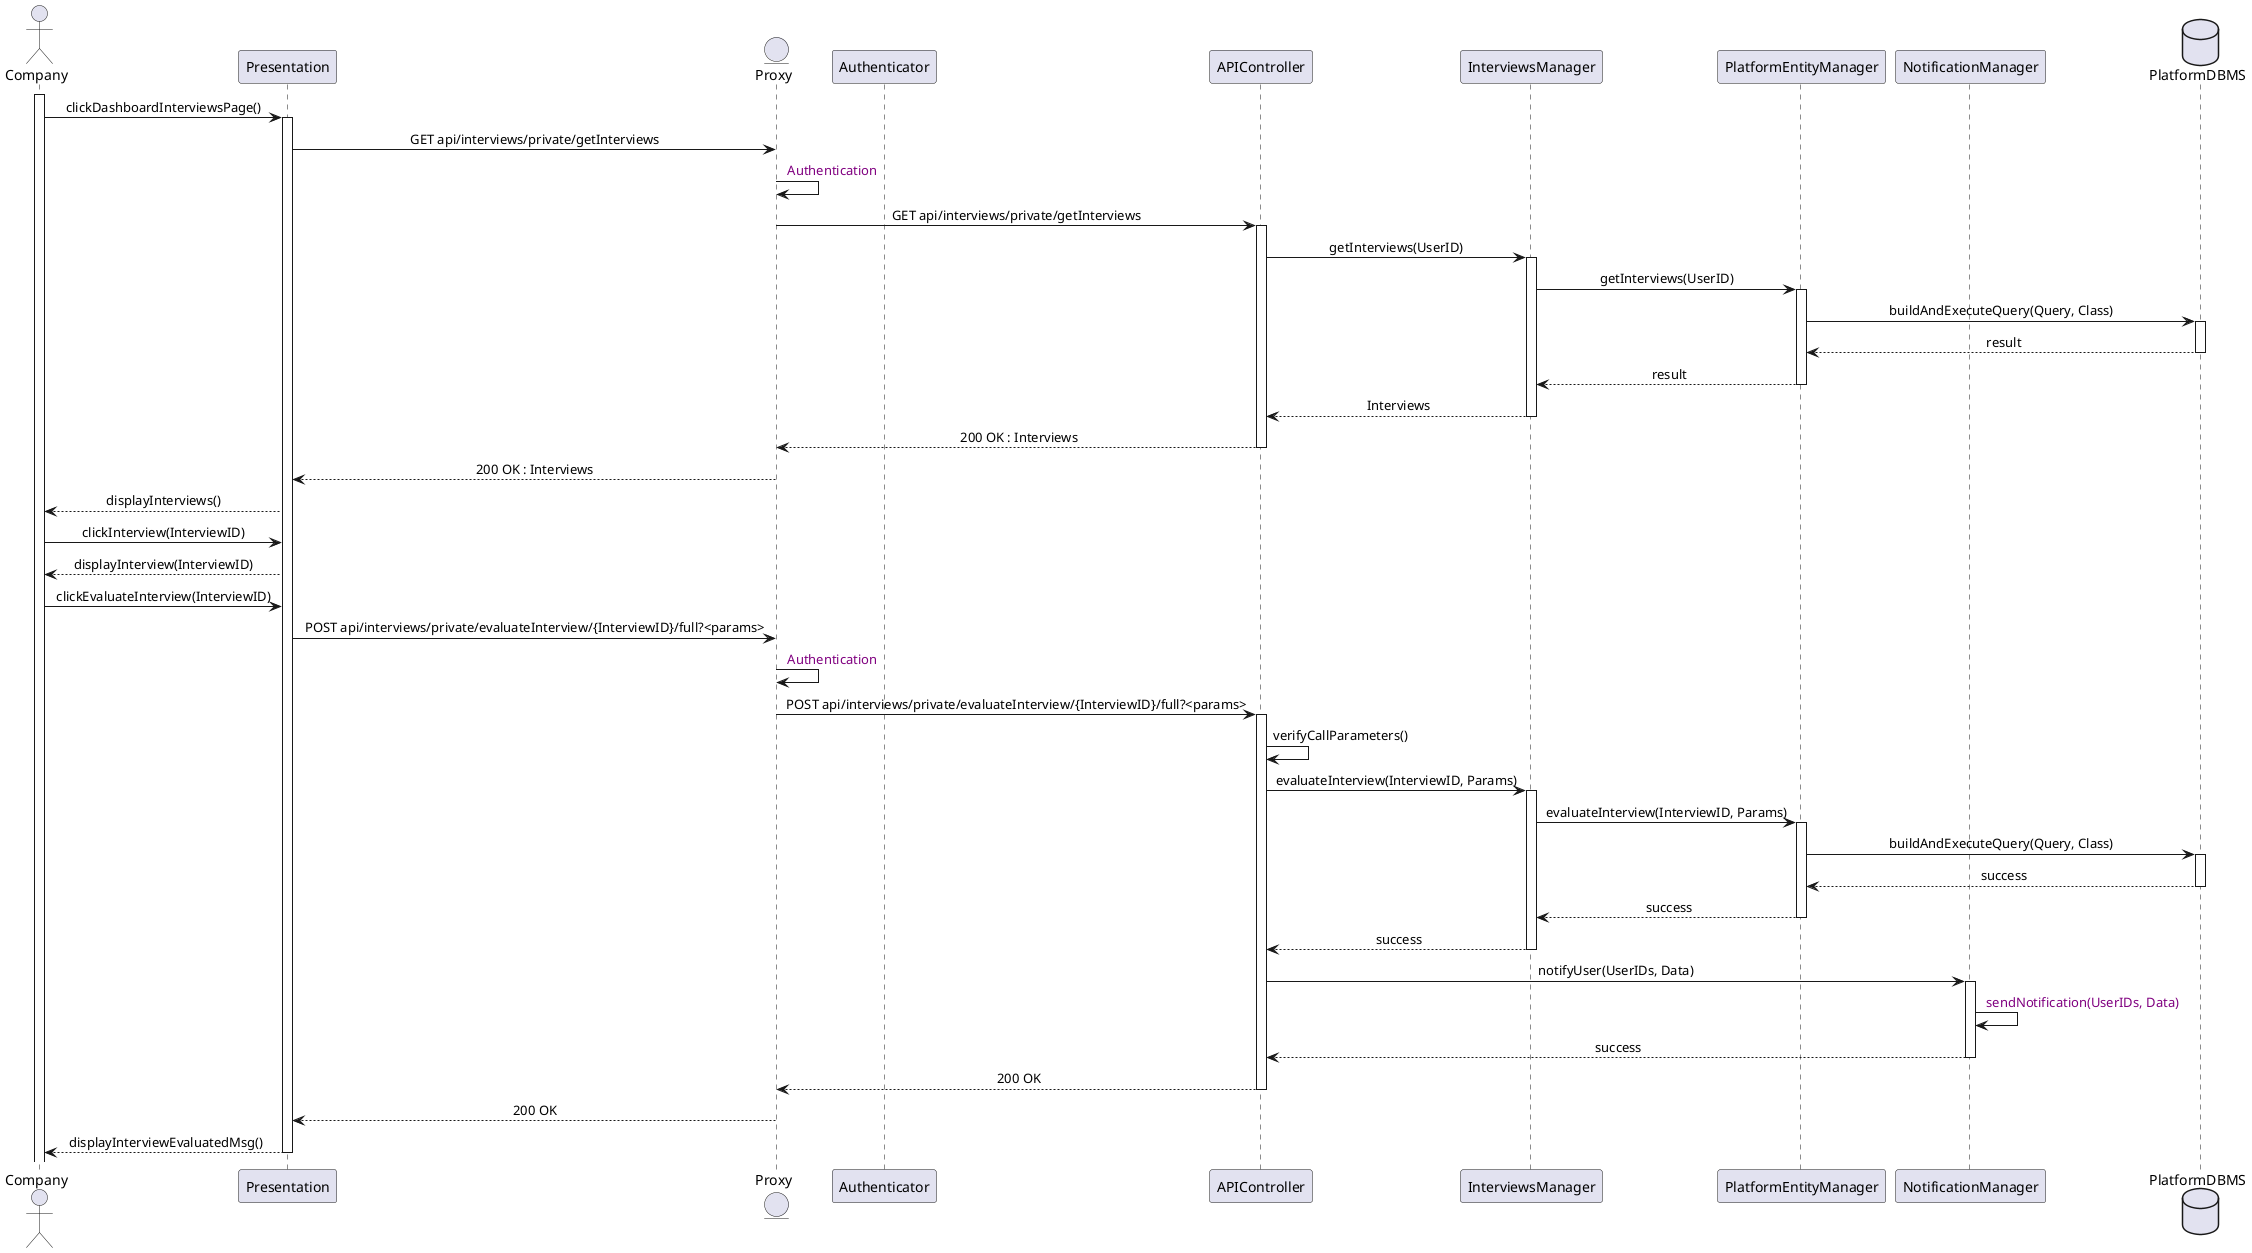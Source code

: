 @startuml CompanyEvaluatesInterview
skinparam sequenceMessageAlign center
actor       Company
participant Presentation
entity      Proxy
participant Authenticator
participant APIController
participant InterviewsManager
participant PlatformEntityManager
participant NotificationManager 
database    PlatformDBMS

activate Company
Company -> Presentation : clickDashboardInterviewsPage()
activate Presentation
Presentation -> Proxy : GET api/interviews/private/getInterviews
Proxy -> Proxy : <color:purple> Authentication
Proxy -> APIController : GET api/interviews/private/getInterviews
activate APIController
APIController -> InterviewsManager : getInterviews(UserID)
activate InterviewsManager
InterviewsManager -> PlatformEntityManager : getInterviews(UserID)
activate PlatformEntityManager
PlatformEntityManager -> PlatformDBMS : buildAndExecuteQuery(Query, Class)
activate PlatformDBMS
PlatformDBMS --> PlatformEntityManager : result
deactivate PlatformDBMS
PlatformEntityManager --> InterviewsManager : result
deactivate PlatformEntityManager
InterviewsManager --> APIController : Interviews
deactivate InterviewsManager
APIController --> Proxy : 200 OK : Interviews
deactivate APIController
Proxy --> Presentation : 200 OK : Interviews
deactivate Proxy
Presentation --> Company : displayInterviews()
Company -> Presentation : clickInterview(InterviewID)
Presentation --> Company : displayInterview(InterviewID)
Company -> Presentation : clickEvaluateInterview(InterviewID)
'params are the evaluations for each question like 
'{ "answer": [ { "questionID": 1}, {"evaluation": 5}, { "questionID": 2}, {"evaluation": 4} }
Presentation -> Proxy : POST api/interviews/private/evaluateInterview/{InterviewID}/full?<params>
Proxy -> Proxy : <color:purple> Authentication
Proxy -> APIController : POST api/interviews/private/evaluateInterview/{InterviewID}/full?<params>
activate APIController
APIController -> APIController : verifyCallParameters()
APIController -> InterviewsManager : evaluateInterview(InterviewID, Params)
activate InterviewsManager
InterviewsManager -> PlatformEntityManager : evaluateInterview(InterviewID, Params)
activate PlatformEntityManager
PlatformEntityManager -> PlatformDBMS : buildAndExecuteQuery(Query, Class)
activate PlatformDBMS
PlatformDBMS --> PlatformEntityManager : success
deactivate PlatformDBMS
PlatformEntityManager --> InterviewsManager : success
deactivate PlatformEntityManager
InterviewsManager --> APIController : success
deactivate InterviewsManager
APIController -> NotificationManager : notifyUser(UserIDs, Data)
activate NotificationManager
NotificationManager -> NotificationManager : <color:purple> sendNotification(UserIDs, Data)
NotificationManager --> APIController : success
deactivate NotificationManager
APIController --> Proxy : 200 OK
deactivate APIController
Proxy --> Presentation : 200 OK
deactivate Proxy
Presentation --> Company : displayInterviewEvaluatedMsg()
deactivate Presentation






@enduml